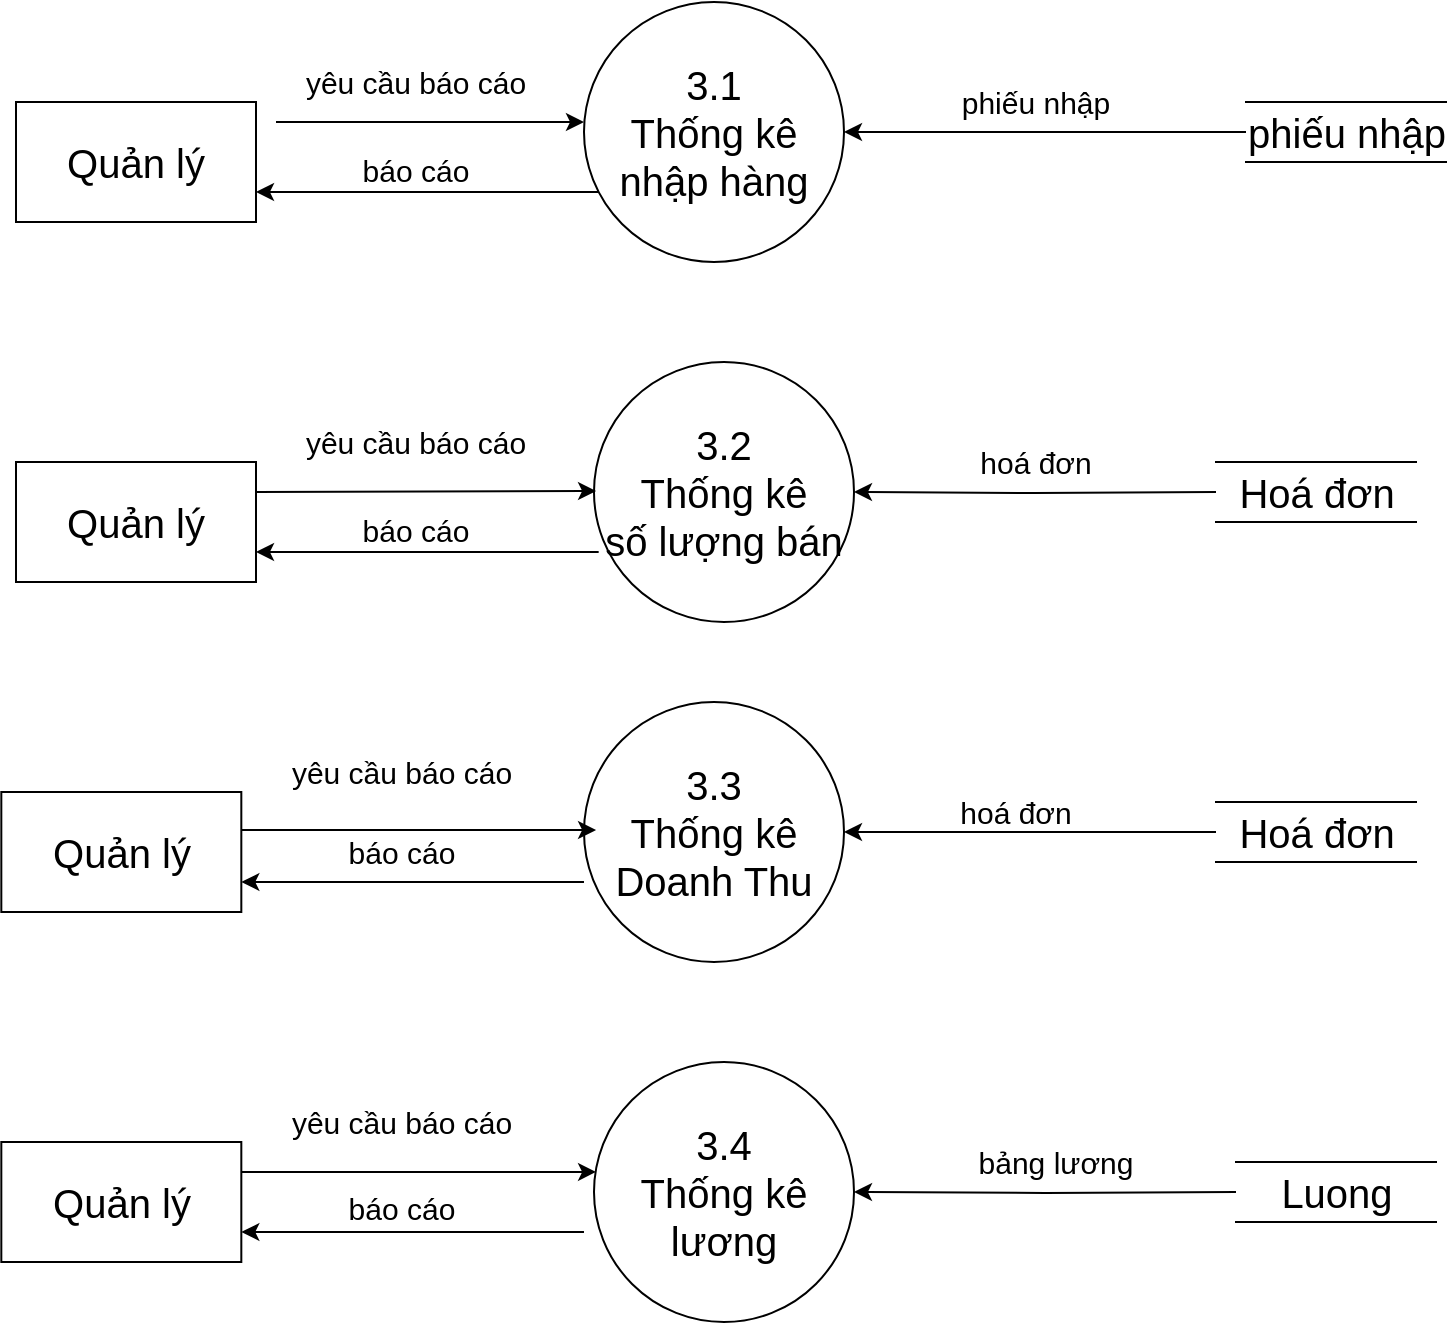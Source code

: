 <mxfile version="13.10.4" type="device"><diagram id="EJc_geEw2QMOtj5nzwKn" name="Page-1"><mxGraphModel dx="1278" dy="500" grid="1" gridSize="10" guides="1" tooltips="1" connect="1" arrows="1" fold="1" page="1" pageScale="1" pageWidth="827" pageHeight="1169" math="0" shadow="0"><root><mxCell id="0"/><mxCell id="1" parent="0"/><mxCell id="nJ9tKLEPYiXFae-8JdTN-1" value="&lt;font style=&quot;font-size: 20px&quot;&gt;Quản lý&lt;/font&gt;" style="rounded=0;whiteSpace=wrap;html=1;" parent="1" vertex="1"><mxGeometry x="60" y="250" width="120" height="60" as="geometry"/></mxCell><mxCell id="nJ9tKLEPYiXFae-8JdTN-19" style="edgeStyle=orthogonalEdgeStyle;rounded=0;orthogonalLoop=1;jettySize=auto;html=1;entryX=1;entryY=0.75;entryDx=0;entryDy=0;" parent="1" source="nJ9tKLEPYiXFae-8JdTN-2" target="nJ9tKLEPYiXFae-8JdTN-1" edge="1"><mxGeometry relative="1" as="geometry"><Array as="points"><mxPoint x="300" y="295"/><mxPoint x="300" y="295"/></Array></mxGeometry></mxCell><mxCell id="nJ9tKLEPYiXFae-8JdTN-2" value="&lt;font style=&quot;font-size: 20px&quot;&gt;3.1&lt;br&gt;Thống kê&lt;br&gt;nhập hàng&lt;br&gt;&lt;/font&gt;" style="ellipse;whiteSpace=wrap;html=1;aspect=fixed;" parent="1" vertex="1"><mxGeometry x="344" y="200" width="130" height="130" as="geometry"/></mxCell><mxCell id="nJ9tKLEPYiXFae-8JdTN-3" value="&lt;font style=&quot;font-size: 20px&quot;&gt;3.2&lt;br&gt;Thống kê&lt;br&gt;số lượng bán&lt;br&gt;&lt;/font&gt;" style="ellipse;whiteSpace=wrap;html=1;aspect=fixed;" parent="1" vertex="1"><mxGeometry x="349" y="380" width="130" height="130" as="geometry"/></mxCell><mxCell id="nJ9tKLEPYiXFae-8JdTN-4" value="&lt;font style=&quot;font-size: 20px&quot;&gt;3.3&lt;br&gt;Thống kê&lt;br&gt;Doanh Thu&lt;br&gt;&lt;/font&gt;" style="ellipse;whiteSpace=wrap;html=1;aspect=fixed;" parent="1" vertex="1"><mxGeometry x="344" y="550" width="130" height="130" as="geometry"/></mxCell><mxCell id="nJ9tKLEPYiXFae-8JdTN-5" value="&lt;font&gt;&lt;span style=&quot;font-size: 20px&quot;&gt;3.4&lt;/span&gt;&lt;br&gt;&lt;span style=&quot;font-size: 20px&quot;&gt;Thống kê&lt;/span&gt;&lt;br&gt;&lt;span style=&quot;font-size: 20px&quot;&gt;lương&lt;/span&gt;&lt;span style=&quot;font-size: 0px ; color: rgba(0 , 0 , 0 , 0) ; font-family: monospace&quot;&gt;%3CmxGraphModel%3E%3Croot%3E%3CmxCell%20id%3D%220%22%2F%3E%3CmxCell%20id%3D%221%22%20parent%3D%220%22%2F%3E%3CmxCell%20id%3D%222%22%20value%3D%22%26lt%3Bfont%20style%3D%26quot%3Bfont-size%3A%2020px%26quot%3B%26gt%3BKh%C3%A1ch%20h%C3%A0ng%26lt%3B%2Ffont%26gt%3B%22%20style%3D%22html%3D1%3Bdashed%3D0%3Bwhitespace%3Dwrap%3Bshape%3DpartialRectangle%3Bright%3D0%3Bleft%3D0%3B%22%20vertex%3D%221%22%20parent%3D%221%22%3E%3CmxGeometry%20x%3D%22530%22%20y%3D%22390%22%20width%3D%22100%22%20height%3D%2230%22%20as%3D%22geometry%22%2F%3E%3C%2FmxCell%3E%3C%2Froot%3E%3C%2FmxGraphModel%3E&lt;/span&gt;&lt;br&gt;&lt;/font&gt;" style="ellipse;whiteSpace=wrap;html=1;aspect=fixed;" parent="1" vertex="1"><mxGeometry x="349" y="730" width="130" height="130" as="geometry"/></mxCell><mxCell id="nJ9tKLEPYiXFae-8JdTN-12" style="edgeStyle=orthogonalEdgeStyle;rounded=0;orthogonalLoop=1;jettySize=auto;html=1;" parent="1" source="nJ9tKLEPYiXFae-8JdTN-7" target="nJ9tKLEPYiXFae-8JdTN-4" edge="1"><mxGeometry relative="1" as="geometry"/></mxCell><mxCell id="nJ9tKLEPYiXFae-8JdTN-7" value="&lt;font style=&quot;font-size: 20px&quot;&gt;Hoá đơn&lt;/font&gt;" style="html=1;dashed=0;whitespace=wrap;shape=partialRectangle;right=0;left=0;" parent="1" vertex="1"><mxGeometry x="660" y="600" width="100" height="30" as="geometry"/></mxCell><mxCell id="nJ9tKLEPYiXFae-8JdTN-13" style="edgeStyle=orthogonalEdgeStyle;rounded=0;orthogonalLoop=1;jettySize=auto;html=1;" parent="1" target="nJ9tKLEPYiXFae-8JdTN-3" edge="1"><mxGeometry relative="1" as="geometry"><mxPoint x="660" y="445" as="sourcePoint"/></mxGeometry></mxCell><mxCell id="nJ9tKLEPYiXFae-8JdTN-14" style="edgeStyle=orthogonalEdgeStyle;rounded=0;orthogonalLoop=1;jettySize=auto;html=1;" parent="1" source="nJ9tKLEPYiXFae-8JdTN-9" target="nJ9tKLEPYiXFae-8JdTN-2" edge="1"><mxGeometry relative="1" as="geometry"/></mxCell><mxCell id="nJ9tKLEPYiXFae-8JdTN-9" value="&lt;font style=&quot;font-size: 20px&quot;&gt;phiếu nhập&lt;/font&gt;" style="html=1;dashed=0;whitespace=wrap;shape=partialRectangle;right=0;left=0;" parent="1" vertex="1"><mxGeometry x="675" y="250" width="100" height="30" as="geometry"/></mxCell><mxCell id="nJ9tKLEPYiXFae-8JdTN-11" style="edgeStyle=orthogonalEdgeStyle;rounded=0;orthogonalLoop=1;jettySize=auto;html=1;" parent="1" target="nJ9tKLEPYiXFae-8JdTN-5" edge="1"><mxGeometry relative="1" as="geometry"><mxPoint x="670" y="795" as="sourcePoint"/></mxGeometry></mxCell><mxCell id="nJ9tKLEPYiXFae-8JdTN-20" value="&lt;font style=&quot;font-size: 15px&quot;&gt;yêu cầu báo cáo&lt;/font&gt;" style="text;html=1;strokeColor=none;fillColor=none;align=center;verticalAlign=middle;whiteSpace=wrap;rounded=0;" parent="1" vertex="1"><mxGeometry x="190" y="230" width="140" height="20" as="geometry"/></mxCell><mxCell id="nJ9tKLEPYiXFae-8JdTN-21" value="&lt;font style=&quot;font-size: 15px&quot;&gt;báo cáo&lt;/font&gt;" style="text;html=1;strokeColor=none;fillColor=none;align=center;verticalAlign=middle;whiteSpace=wrap;rounded=0;" parent="1" vertex="1"><mxGeometry x="190" y="274" width="140" height="20" as="geometry"/></mxCell><mxCell id="nJ9tKLEPYiXFae-8JdTN-30" value="&lt;font style=&quot;font-size: 20px&quot;&gt;Quản lý&lt;/font&gt;" style="rounded=0;whiteSpace=wrap;html=1;" parent="1" vertex="1"><mxGeometry x="60" y="430" width="120" height="60" as="geometry"/></mxCell><mxCell id="nJ9tKLEPYiXFae-8JdTN-32" value="&lt;font style=&quot;font-size: 15px&quot;&gt;yêu cầu báo cáo&lt;/font&gt;" style="text;html=1;strokeColor=none;fillColor=none;align=center;verticalAlign=middle;whiteSpace=wrap;rounded=0;" parent="1" vertex="1"><mxGeometry x="190" y="410" width="140" height="20" as="geometry"/></mxCell><mxCell id="nJ9tKLEPYiXFae-8JdTN-33" value="&lt;font style=&quot;font-size: 15px&quot;&gt;báo cáo&lt;/font&gt;" style="text;html=1;strokeColor=none;fillColor=none;align=center;verticalAlign=middle;whiteSpace=wrap;rounded=0;" parent="1" vertex="1"><mxGeometry x="190" y="454" width="140" height="20" as="geometry"/></mxCell><mxCell id="nJ9tKLEPYiXFae-8JdTN-34" style="edgeStyle=orthogonalEdgeStyle;rounded=0;orthogonalLoop=1;jettySize=auto;html=1;entryX=1;entryY=0.75;entryDx=0;entryDy=0;" parent="1" target="nJ9tKLEPYiXFae-8JdTN-30" edge="1"><mxGeometry relative="1" as="geometry"><mxPoint x="351.337" y="475" as="sourcePoint"/><Array as="points"><mxPoint x="300" y="475"/><mxPoint x="300" y="475"/></Array></mxGeometry></mxCell><mxCell id="nJ9tKLEPYiXFae-8JdTN-35" value="&lt;font style=&quot;font-size: 20px&quot;&gt;Quản lý&lt;/font&gt;" style="rounded=0;whiteSpace=wrap;html=1;" parent="1" vertex="1"><mxGeometry x="52.66" y="595" width="120" height="60" as="geometry"/></mxCell><mxCell id="nJ9tKLEPYiXFae-8JdTN-37" value="&lt;font style=&quot;font-size: 15px&quot;&gt;yêu cầu báo cáo&lt;/font&gt;" style="text;html=1;strokeColor=none;fillColor=none;align=center;verticalAlign=middle;whiteSpace=wrap;rounded=0;" parent="1" vertex="1"><mxGeometry x="182.66" y="575" width="140" height="20" as="geometry"/></mxCell><mxCell id="nJ9tKLEPYiXFae-8JdTN-38" value="&lt;font style=&quot;font-size: 15px&quot;&gt;báo cáo&lt;/font&gt;" style="text;html=1;strokeColor=none;fillColor=none;align=center;verticalAlign=middle;whiteSpace=wrap;rounded=0;" parent="1" vertex="1"><mxGeometry x="182.66" y="615" width="140" height="20" as="geometry"/></mxCell><mxCell id="nJ9tKLEPYiXFae-8JdTN-39" style="edgeStyle=orthogonalEdgeStyle;rounded=0;orthogonalLoop=1;jettySize=auto;html=1;entryX=1;entryY=0.75;entryDx=0;entryDy=0;" parent="1" target="nJ9tKLEPYiXFae-8JdTN-35" edge="1"><mxGeometry relative="1" as="geometry"><mxPoint x="343.997" y="640" as="sourcePoint"/><Array as="points"><mxPoint x="292.66" y="640"/><mxPoint x="292.66" y="640"/></Array></mxGeometry></mxCell><mxCell id="98aRmMwghMIPu1U3hb5_-2" style="edgeStyle=orthogonalEdgeStyle;rounded=0;orthogonalLoop=1;jettySize=auto;html=1;exitX=1;exitY=0.25;exitDx=0;exitDy=0;entryX=0.008;entryY=0.423;entryDx=0;entryDy=0;entryPerimeter=0;" edge="1" parent="1" source="nJ9tKLEPYiXFae-8JdTN-40" target="nJ9tKLEPYiXFae-8JdTN-5"><mxGeometry relative="1" as="geometry"/></mxCell><mxCell id="nJ9tKLEPYiXFae-8JdTN-40" value="&lt;font style=&quot;font-size: 20px&quot;&gt;Quản lý&lt;/font&gt;" style="rounded=0;whiteSpace=wrap;html=1;" parent="1" vertex="1"><mxGeometry x="52.66" y="770" width="120" height="60" as="geometry"/></mxCell><mxCell id="nJ9tKLEPYiXFae-8JdTN-42" value="&lt;font style=&quot;font-size: 15px&quot;&gt;yêu cầu báo cáo&lt;/font&gt;" style="text;html=1;strokeColor=none;fillColor=none;align=center;verticalAlign=middle;whiteSpace=wrap;rounded=0;" parent="1" vertex="1"><mxGeometry x="182.66" y="750" width="140" height="20" as="geometry"/></mxCell><mxCell id="nJ9tKLEPYiXFae-8JdTN-43" value="&lt;font style=&quot;font-size: 15px&quot;&gt;báo cáo&lt;/font&gt;" style="text;html=1;strokeColor=none;fillColor=none;align=center;verticalAlign=middle;whiteSpace=wrap;rounded=0;" parent="1" vertex="1"><mxGeometry x="182.66" y="793" width="140" height="20" as="geometry"/></mxCell><mxCell id="nJ9tKLEPYiXFae-8JdTN-44" style="edgeStyle=orthogonalEdgeStyle;rounded=0;orthogonalLoop=1;jettySize=auto;html=1;entryX=1;entryY=0.75;entryDx=0;entryDy=0;" parent="1" target="nJ9tKLEPYiXFae-8JdTN-40" edge="1"><mxGeometry relative="1" as="geometry"><mxPoint x="343.997" y="815" as="sourcePoint"/><Array as="points"><mxPoint x="292.66" y="815"/><mxPoint x="292.66" y="815"/></Array></mxGeometry></mxCell><mxCell id="9-hQLPx9CPSjrbxqDm9D-1" value="&lt;font style=&quot;font-size: 20px&quot;&gt;Hoá đơn&lt;/font&gt;" style="html=1;dashed=0;whitespace=wrap;shape=partialRectangle;right=0;left=0;" parent="1" vertex="1"><mxGeometry x="660" y="430" width="100" height="30" as="geometry"/></mxCell><mxCell id="9-hQLPx9CPSjrbxqDm9D-3" value="phiếu nhập" style="text;html=1;strokeColor=none;fillColor=none;align=center;verticalAlign=middle;whiteSpace=wrap;rounded=0;fontSize=15;" parent="1" vertex="1"><mxGeometry x="510" y="240" width="120" height="20" as="geometry"/></mxCell><mxCell id="9-hQLPx9CPSjrbxqDm9D-4" value="&lt;font style=&quot;font-size: 15px&quot;&gt;hoá đơn&lt;/font&gt;" style="text;html=1;strokeColor=none;fillColor=none;align=center;verticalAlign=middle;whiteSpace=wrap;rounded=0;" parent="1" vertex="1"><mxGeometry x="500" y="420" width="140" height="20" as="geometry"/></mxCell><mxCell id="9-hQLPx9CPSjrbxqDm9D-6" value="&lt;span style=&quot;font-size: 15px&quot;&gt;hoá đơn&lt;/span&gt;" style="text;html=1;strokeColor=none;fillColor=none;align=center;verticalAlign=middle;whiteSpace=wrap;rounded=0;" parent="1" vertex="1"><mxGeometry x="490" y="595" width="140" height="20" as="geometry"/></mxCell><mxCell id="9-hQLPx9CPSjrbxqDm9D-7" value="&lt;span style=&quot;font-size: 15px&quot;&gt;bảng lương&lt;/span&gt;" style="text;html=1;strokeColor=none;fillColor=none;align=center;verticalAlign=middle;whiteSpace=wrap;rounded=0;" parent="1" vertex="1"><mxGeometry x="510" y="770" width="140" height="20" as="geometry"/></mxCell><mxCell id="98aRmMwghMIPu1U3hb5_-1" value="&lt;span style=&quot;font-size: 20px&quot;&gt;Luong&lt;/span&gt;" style="html=1;dashed=0;whitespace=wrap;shape=partialRectangle;right=0;left=0;" vertex="1" parent="1"><mxGeometry x="670" y="780" width="100" height="30" as="geometry"/></mxCell><mxCell id="98aRmMwghMIPu1U3hb5_-5" style="edgeStyle=orthogonalEdgeStyle;rounded=0;orthogonalLoop=1;jettySize=auto;html=1;exitX=1;exitY=0.25;exitDx=0;exitDy=0;entryX=0.008;entryY=0.423;entryDx=0;entryDy=0;entryPerimeter=0;" edge="1" parent="1"><mxGeometry relative="1" as="geometry"><mxPoint x="172.66" y="614.01" as="sourcePoint"/><mxPoint x="350.04" y="614" as="targetPoint"/></mxGeometry></mxCell><mxCell id="98aRmMwghMIPu1U3hb5_-6" style="edgeStyle=orthogonalEdgeStyle;rounded=0;orthogonalLoop=1;jettySize=auto;html=1;entryX=0.008;entryY=0.423;entryDx=0;entryDy=0;entryPerimeter=0;exitX=1;exitY=0.25;exitDx=0;exitDy=0;" edge="1" parent="1" source="nJ9tKLEPYiXFae-8JdTN-30"><mxGeometry relative="1" as="geometry"><mxPoint x="190" y="445" as="sourcePoint"/><mxPoint x="350.04" y="444.5" as="targetPoint"/></mxGeometry></mxCell><mxCell id="98aRmMwghMIPu1U3hb5_-7" style="edgeStyle=orthogonalEdgeStyle;rounded=0;orthogonalLoop=1;jettySize=auto;html=1;entryX=0.008;entryY=0.423;entryDx=0;entryDy=0;entryPerimeter=0;" edge="1" parent="1"><mxGeometry relative="1" as="geometry"><mxPoint x="190" y="260" as="sourcePoint"/><mxPoint x="344.0" y="260" as="targetPoint"/></mxGeometry></mxCell></root></mxGraphModel></diagram></mxfile>
